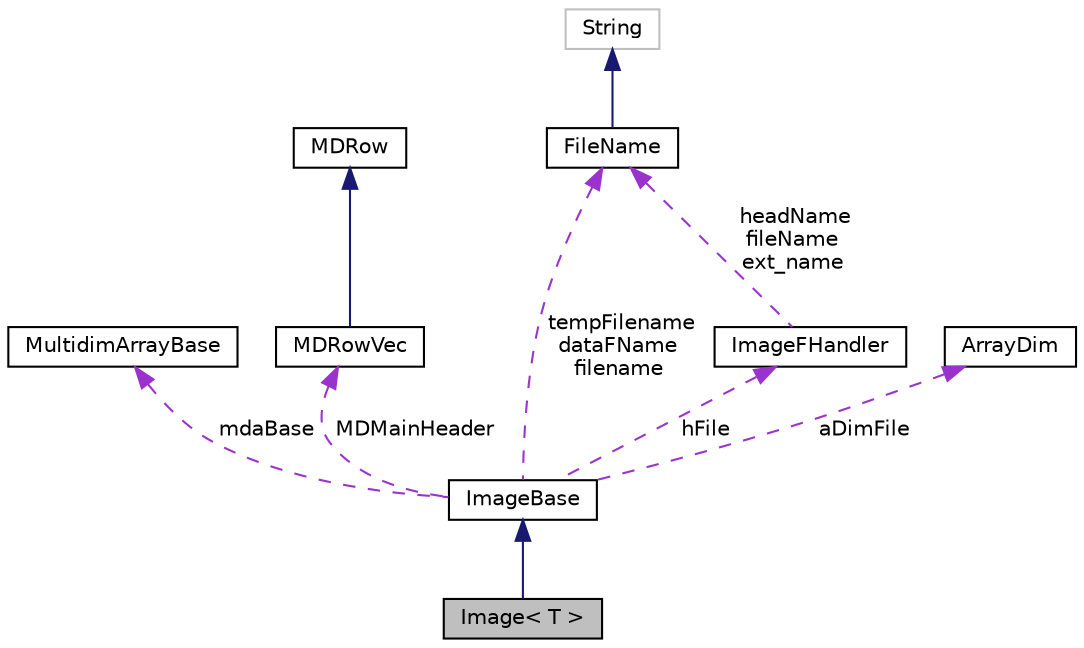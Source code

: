 digraph "Image&lt; T &gt;"
{
  edge [fontname="Helvetica",fontsize="10",labelfontname="Helvetica",labelfontsize="10"];
  node [fontname="Helvetica",fontsize="10",shape=record];
  Node2 [label="Image\< T \>",height=0.2,width=0.4,color="black", fillcolor="grey75", style="filled", fontcolor="black"];
  Node3 -> Node2 [dir="back",color="midnightblue",fontsize="10",style="solid",fontname="Helvetica"];
  Node3 [label="ImageBase",height=0.2,width=0.4,color="black", fillcolor="white", style="filled",URL="$classImageBase.html",tooltip="Image base class. "];
  Node4 -> Node3 [dir="back",color="darkorchid3",fontsize="10",style="dashed",label=" mdaBase" ,fontname="Helvetica"];
  Node4 [label="MultidimArrayBase",height=0.2,width=0.4,color="black", fillcolor="white", style="filled",URL="$classMultidimArrayBase.html"];
  Node5 -> Node3 [dir="back",color="darkorchid3",fontsize="10",style="dashed",label=" MDMainHeader" ,fontname="Helvetica"];
  Node5 [label="MDRowVec",height=0.2,width=0.4,color="black", fillcolor="white", style="filled",URL="$classMDRowVec.html"];
  Node6 -> Node5 [dir="back",color="midnightblue",fontsize="10",style="solid",fontname="Helvetica"];
  Node6 [label="MDRow",height=0.2,width=0.4,color="black", fillcolor="white", style="filled",URL="$classMDRow.html"];
  Node7 -> Node3 [dir="back",color="darkorchid3",fontsize="10",style="dashed",label=" hFile" ,fontname="Helvetica"];
  Node7 [label="ImageFHandler",height=0.2,width=0.4,color="black", fillcolor="white", style="filled",URL="$structImageFHandler.html"];
  Node8 -> Node7 [dir="back",color="darkorchid3",fontsize="10",style="dashed",label=" headName\nfileName\next_name" ,fontname="Helvetica"];
  Node8 [label="FileName",height=0.2,width=0.4,color="black", fillcolor="white", style="filled",URL="$classFileName.html"];
  Node9 -> Node8 [dir="back",color="midnightblue",fontsize="10",style="solid",fontname="Helvetica"];
  Node9 [label="String",height=0.2,width=0.4,color="grey75", fillcolor="white", style="filled"];
  Node10 -> Node3 [dir="back",color="darkorchid3",fontsize="10",style="dashed",label=" aDimFile" ,fontname="Helvetica"];
  Node10 [label="ArrayDim",height=0.2,width=0.4,color="black", fillcolor="white", style="filled",URL="$structArrayDim.html"];
  Node8 -> Node3 [dir="back",color="darkorchid3",fontsize="10",style="dashed",label=" tempFilename\ndataFName\nfilename" ,fontname="Helvetica"];
}
